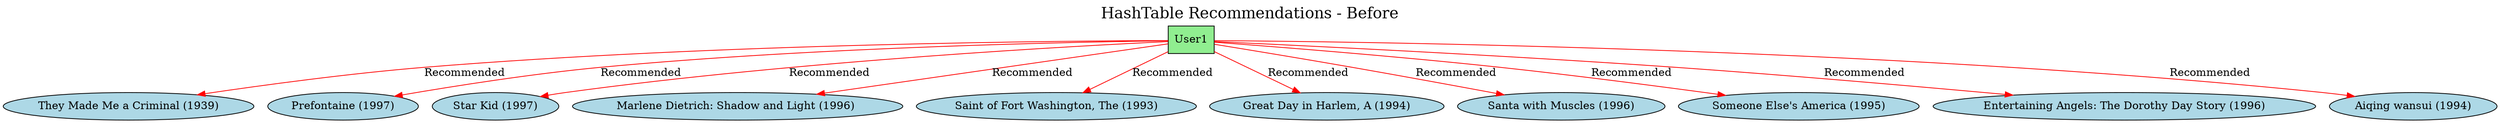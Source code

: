 digraph G {
    label="HashTable Recommendations - Before";
    labelloc=top;
    fontsize=20;
    node [style=filled, fillcolor=lightblue];
    "User1" [shape=box, fillcolor=lightgreen];
    "User1" -> "Movie1122" [label="Recommended", color=red];
    "Movie1122" [label="They Made Me a Criminal (1939)"];
    "User1" -> "Movie1189" [label="Recommended", color=red];
    "Movie1189" [label="Prefontaine (1997)"];
    "User1" -> "Movie1293" [label="Recommended", color=red];
    "Movie1293" [label="Star Kid (1997)"];
    "User1" -> "Movie1201" [label="Recommended", color=red];
    "Movie1201" [label="Marlene Dietrich: Shadow and Light (1996) "];
    "User1" -> "Movie1467" [label="Recommended", color=red];
    "Movie1467" [label="Saint of Fort Washington, The (1993)"];
    "User1" -> "Movie814" [label="Recommended", color=red];
    "Movie814" [label="Great Day in Harlem, A (1994)"];
    "User1" -> "Movie1500" [label="Recommended", color=red];
    "Movie1500" [label="Santa with Muscles (1996)"];
    "User1" -> "Movie1599" [label="Recommended", color=red];
    "Movie1599" [label="Someone Else's America (1995)"];
    "User1" -> "Movie1653" [label="Recommended", color=red];
    "Movie1653" [label="Entertaining Angels: The Dorothy Day Story (1996)"];
    "User1" -> "Movie1536" [label="Recommended", color=red];
    "Movie1536" [label="Aiqing wansui (1994)"];
}
